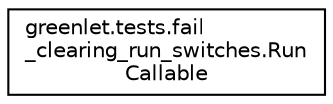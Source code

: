 digraph "Graphical Class Hierarchy"
{
 // LATEX_PDF_SIZE
  edge [fontname="Helvetica",fontsize="10",labelfontname="Helvetica",labelfontsize="10"];
  node [fontname="Helvetica",fontsize="10",shape=record];
  rankdir="LR";
  Node0 [label="greenlet.tests.fail\l_clearing_run_switches.Run\lCallable",height=0.2,width=0.4,color="black", fillcolor="white", style="filled",URL="$classgreenlet_1_1tests_1_1fail__clearing__run__switches_1_1RunCallable.html",tooltip=" "];
}
